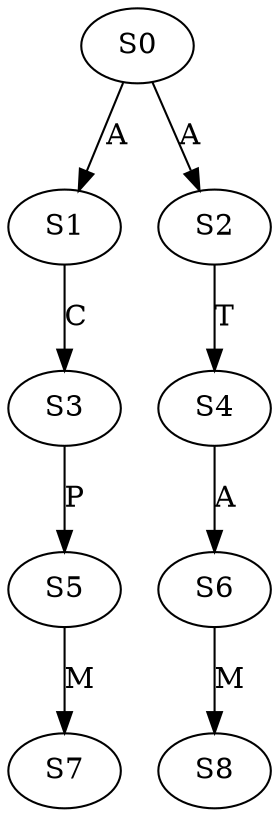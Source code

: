 strict digraph  {
	S0 -> S1 [ label = A ];
	S0 -> S2 [ label = A ];
	S1 -> S3 [ label = C ];
	S2 -> S4 [ label = T ];
	S3 -> S5 [ label = P ];
	S4 -> S6 [ label = A ];
	S5 -> S7 [ label = M ];
	S6 -> S8 [ label = M ];
}
